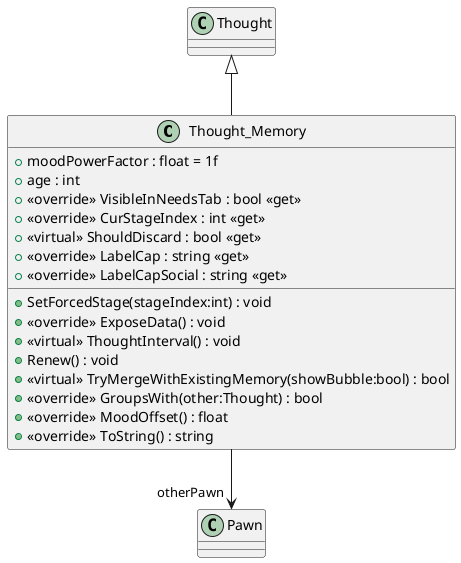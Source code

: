 @startuml
class Thought_Memory {
    + moodPowerFactor : float = 1f
    + age : int
    + <<override>> VisibleInNeedsTab : bool <<get>>
    + <<override>> CurStageIndex : int <<get>>
    + <<virtual>> ShouldDiscard : bool <<get>>
    + <<override>> LabelCap : string <<get>>
    + <<override>> LabelCapSocial : string <<get>>
    + SetForcedStage(stageIndex:int) : void
    + <<override>> ExposeData() : void
    + <<virtual>> ThoughtInterval() : void
    + Renew() : void
    + <<virtual>> TryMergeWithExistingMemory(showBubble:bool) : bool
    + <<override>> GroupsWith(other:Thought) : bool
    + <<override>> MoodOffset() : float
    + <<override>> ToString() : string
}
Thought <|-- Thought_Memory
Thought_Memory --> "otherPawn" Pawn
@enduml
